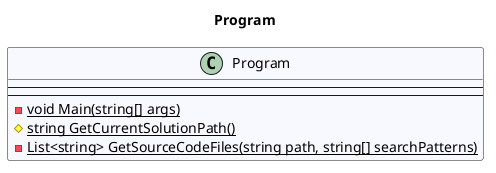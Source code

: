 @startuml Program
title Program
 class Program #GhostWhite {
---
---
- {static} void Main(string[] args)
# {static} string GetCurrentSolutionPath()
- {static} List<string> GetSourceCodeFiles(string path, string[] searchPatterns)
}
@enduml
